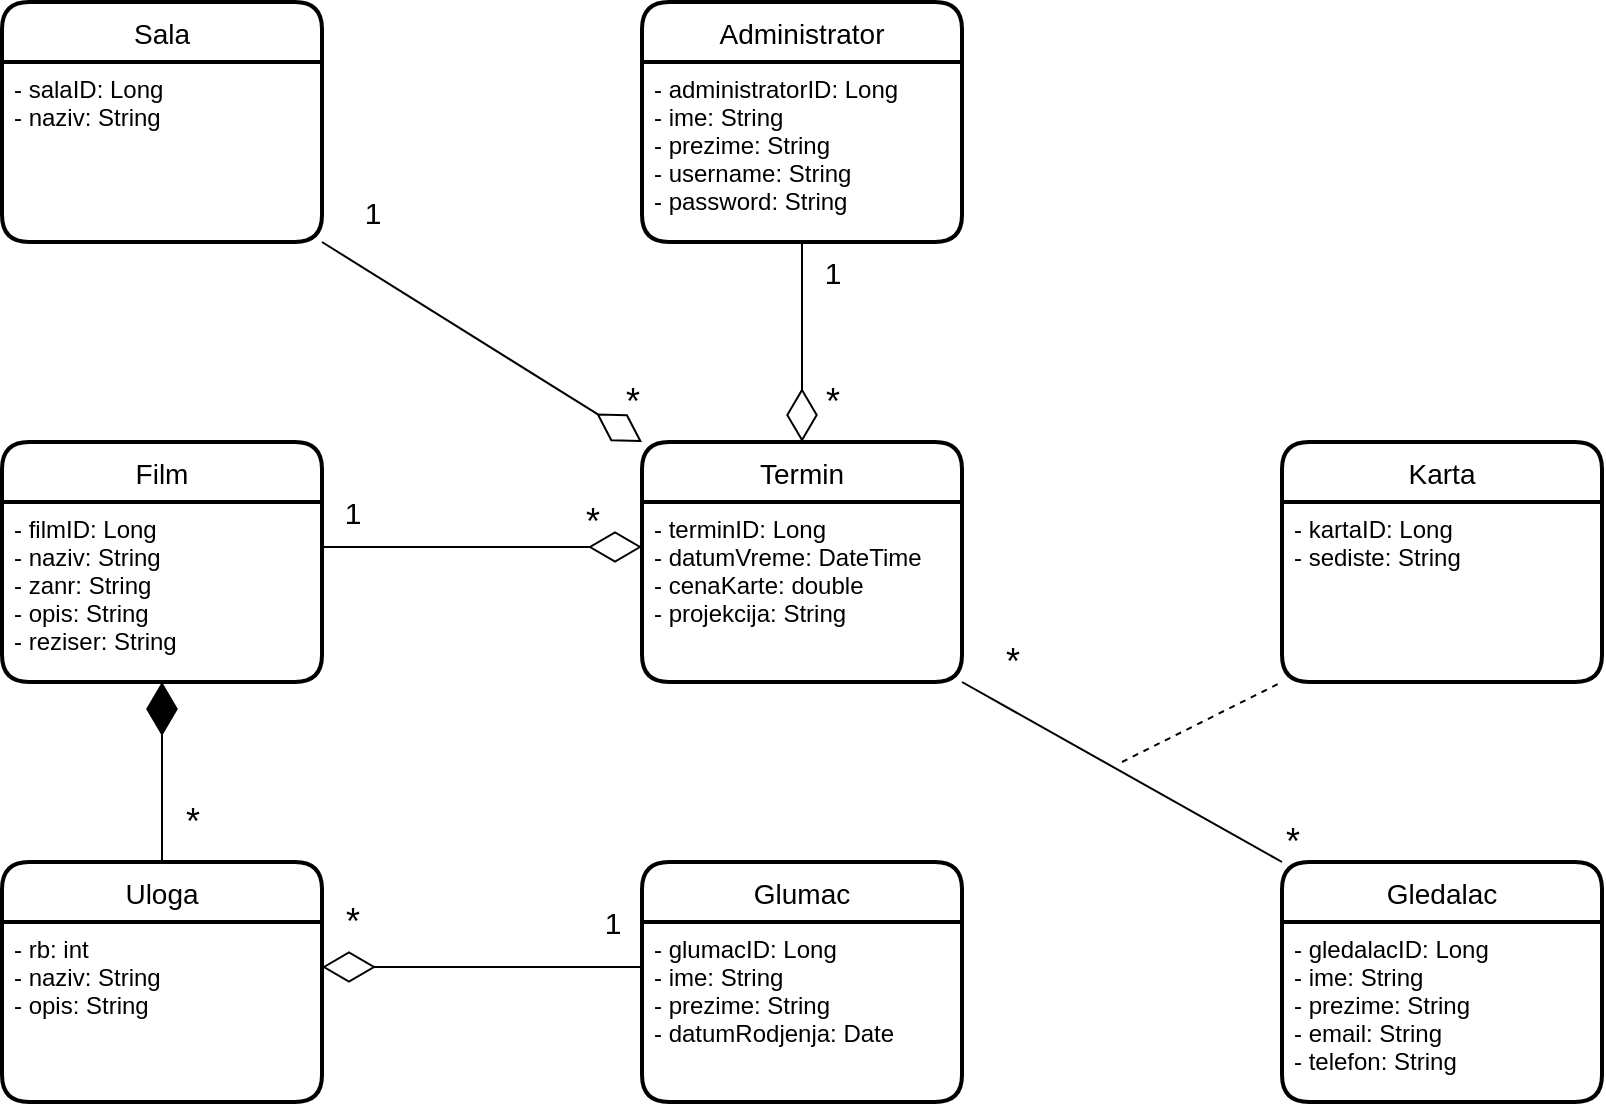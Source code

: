 <mxfile version="24.2.5" type="device">
  <diagram id="2RBffAXiTYxmFFUJ6-6b" name="Page-1">
    <mxGraphModel dx="1071" dy="548" grid="1" gridSize="10" guides="1" tooltips="1" connect="1" arrows="1" fold="1" page="1" pageScale="1" pageWidth="850" pageHeight="1100" math="0" shadow="0">
      <root>
        <mxCell id="0" />
        <mxCell id="1" parent="0" />
        <mxCell id="zhC7geiMekVrc6CajIfJ-1" value="Administrator" style="swimlane;childLayout=stackLayout;horizontal=1;startSize=30;horizontalStack=0;rounded=1;fontSize=14;fontStyle=0;strokeWidth=2;resizeParent=0;resizeLast=1;shadow=0;dashed=0;align=center;" parent="1" vertex="1">
          <mxGeometry x="370" y="100" width="160" height="120" as="geometry" />
        </mxCell>
        <mxCell id="zhC7geiMekVrc6CajIfJ-2" value="- administratorID: Long&#xa;- ime: String&#xa;- prezime: String&#xa;- username: String&#xa;- password: String" style="align=left;strokeColor=none;fillColor=none;spacingLeft=4;fontSize=12;verticalAlign=top;resizable=0;rotatable=0;part=1;" parent="zhC7geiMekVrc6CajIfJ-1" vertex="1">
          <mxGeometry y="30" width="160" height="90" as="geometry" />
        </mxCell>
        <mxCell id="zhC7geiMekVrc6CajIfJ-3" value="Termin" style="swimlane;childLayout=stackLayout;horizontal=1;startSize=30;horizontalStack=0;rounded=1;fontSize=14;fontStyle=0;strokeWidth=2;resizeParent=0;resizeLast=1;shadow=0;dashed=0;align=center;" parent="1" vertex="1">
          <mxGeometry x="370" y="320" width="160" height="120" as="geometry" />
        </mxCell>
        <mxCell id="zhC7geiMekVrc6CajIfJ-4" value="- terminID: Long&#xa;- datumVreme: DateTime&#xa;- cenaKarte: double&#xa;- projekcija: String" style="align=left;strokeColor=none;fillColor=none;spacingLeft=4;fontSize=12;verticalAlign=top;resizable=0;rotatable=0;part=1;" parent="zhC7geiMekVrc6CajIfJ-3" vertex="1">
          <mxGeometry y="30" width="160" height="90" as="geometry" />
        </mxCell>
        <mxCell id="zhC7geiMekVrc6CajIfJ-5" value="Karta" style="swimlane;childLayout=stackLayout;horizontal=1;startSize=30;horizontalStack=0;rounded=1;fontSize=14;fontStyle=0;strokeWidth=2;resizeParent=0;resizeLast=1;shadow=0;dashed=0;align=center;" parent="1" vertex="1">
          <mxGeometry x="690" y="320" width="160" height="120" as="geometry" />
        </mxCell>
        <mxCell id="zhC7geiMekVrc6CajIfJ-6" value="- kartaID: Long&#xa;- sediste: String" style="align=left;strokeColor=none;fillColor=none;spacingLeft=4;fontSize=12;verticalAlign=top;resizable=0;rotatable=0;part=1;" parent="zhC7geiMekVrc6CajIfJ-5" vertex="1">
          <mxGeometry y="30" width="160" height="90" as="geometry" />
        </mxCell>
        <mxCell id="zhC7geiMekVrc6CajIfJ-7" value="Gledalac" style="swimlane;childLayout=stackLayout;horizontal=1;startSize=30;horizontalStack=0;rounded=1;fontSize=14;fontStyle=0;strokeWidth=2;resizeParent=0;resizeLast=1;shadow=0;dashed=0;align=center;" parent="1" vertex="1">
          <mxGeometry x="690" y="530" width="160" height="120" as="geometry" />
        </mxCell>
        <mxCell id="zhC7geiMekVrc6CajIfJ-8" value="- gledalacID: Long&#xa;- ime: String&#xa;- prezime: String&#xa;- email: String&#xa;- telefon: String" style="align=left;strokeColor=none;fillColor=none;spacingLeft=4;fontSize=12;verticalAlign=top;resizable=0;rotatable=0;part=1;" parent="zhC7geiMekVrc6CajIfJ-7" vertex="1">
          <mxGeometry y="30" width="160" height="90" as="geometry" />
        </mxCell>
        <mxCell id="zhC7geiMekVrc6CajIfJ-9" value="Film" style="swimlane;childLayout=stackLayout;horizontal=1;startSize=30;horizontalStack=0;rounded=1;fontSize=14;fontStyle=0;strokeWidth=2;resizeParent=0;resizeLast=1;shadow=0;dashed=0;align=center;" parent="1" vertex="1">
          <mxGeometry x="50" y="320" width="160" height="120" as="geometry" />
        </mxCell>
        <mxCell id="zhC7geiMekVrc6CajIfJ-10" value="- filmID: Long&#xa;- naziv: String&#xa;- zanr: String&#xa;- opis: String&#xa;- reziser: String" style="align=left;strokeColor=none;fillColor=none;spacingLeft=4;fontSize=12;verticalAlign=top;resizable=0;rotatable=0;part=1;" parent="zhC7geiMekVrc6CajIfJ-9" vertex="1">
          <mxGeometry y="30" width="160" height="90" as="geometry" />
        </mxCell>
        <mxCell id="zhC7geiMekVrc6CajIfJ-13" value="Sala" style="swimlane;childLayout=stackLayout;horizontal=1;startSize=30;horizontalStack=0;rounded=1;fontSize=14;fontStyle=0;strokeWidth=2;resizeParent=0;resizeLast=1;shadow=0;dashed=0;align=center;" parent="1" vertex="1">
          <mxGeometry x="50" y="100" width="160" height="120" as="geometry" />
        </mxCell>
        <mxCell id="zhC7geiMekVrc6CajIfJ-14" value="- salaID: Long&#xa;- naziv: String" style="align=left;strokeColor=none;fillColor=none;spacingLeft=4;fontSize=12;verticalAlign=top;resizable=0;rotatable=0;part=1;" parent="zhC7geiMekVrc6CajIfJ-13" vertex="1">
          <mxGeometry y="30" width="160" height="90" as="geometry" />
        </mxCell>
        <mxCell id="zhC7geiMekVrc6CajIfJ-15" value="Uloga" style="swimlane;childLayout=stackLayout;horizontal=1;startSize=30;horizontalStack=0;rounded=1;fontSize=14;fontStyle=0;strokeWidth=2;resizeParent=0;resizeLast=1;shadow=0;dashed=0;align=center;" parent="1" vertex="1">
          <mxGeometry x="50" y="530" width="160" height="120" as="geometry" />
        </mxCell>
        <mxCell id="zhC7geiMekVrc6CajIfJ-16" value="- rb: int&#xa;- naziv: String&#xa;- opis: String" style="align=left;strokeColor=none;fillColor=none;spacingLeft=4;fontSize=12;verticalAlign=top;resizable=0;rotatable=0;part=1;" parent="zhC7geiMekVrc6CajIfJ-15" vertex="1">
          <mxGeometry y="30" width="160" height="90" as="geometry" />
        </mxCell>
        <mxCell id="zhC7geiMekVrc6CajIfJ-20" value="" style="endArrow=none;html=1;rounded=0;entryX=1;entryY=1;entryDx=0;entryDy=0;exitX=0;exitY=0;exitDx=0;exitDy=0;" parent="1" source="zhC7geiMekVrc6CajIfJ-7" target="zhC7geiMekVrc6CajIfJ-4" edge="1">
          <mxGeometry width="50" height="50" relative="1" as="geometry">
            <mxPoint x="220" y="382.5" as="sourcePoint" />
            <mxPoint x="380" y="382.5" as="targetPoint" />
          </mxGeometry>
        </mxCell>
        <mxCell id="zhC7geiMekVrc6CajIfJ-22" value="" style="endArrow=none;dashed=1;html=1;rounded=0;entryX=0;entryY=1;entryDx=0;entryDy=0;" parent="1" target="zhC7geiMekVrc6CajIfJ-6" edge="1">
          <mxGeometry width="50" height="50" relative="1" as="geometry">
            <mxPoint x="610" y="480" as="sourcePoint" />
            <mxPoint x="590" y="410" as="targetPoint" />
          </mxGeometry>
        </mxCell>
        <mxCell id="zhC7geiMekVrc6CajIfJ-23" value="" style="endArrow=diamondThin;endFill=1;endSize=24;html=1;rounded=0;exitX=0.5;exitY=0;exitDx=0;exitDy=0;entryX=0.5;entryY=1;entryDx=0;entryDy=0;" parent="1" source="zhC7geiMekVrc6CajIfJ-15" target="zhC7geiMekVrc6CajIfJ-10" edge="1">
          <mxGeometry width="160" relative="1" as="geometry">
            <mxPoint x="490" y="450" as="sourcePoint" />
            <mxPoint x="650" y="450" as="targetPoint" />
          </mxGeometry>
        </mxCell>
        <mxCell id="zhC7geiMekVrc6CajIfJ-24" value="1" style="text;html=1;align=center;verticalAlign=middle;resizable=0;points=[];autosize=1;strokeColor=none;fillColor=none;fontSize=15;" parent="1" vertex="1">
          <mxGeometry x="450" y="220" width="30" height="30" as="geometry" />
        </mxCell>
        <mxCell id="zhC7geiMekVrc6CajIfJ-25" value="1" style="text;html=1;align=center;verticalAlign=middle;resizable=0;points=[];autosize=1;strokeColor=none;fillColor=none;fontSize=15;" parent="1" vertex="1">
          <mxGeometry x="220" y="190" width="30" height="30" as="geometry" />
        </mxCell>
        <mxCell id="zhC7geiMekVrc6CajIfJ-26" value="1" style="text;html=1;align=center;verticalAlign=middle;resizable=0;points=[];autosize=1;strokeColor=none;fillColor=none;fontSize=15;" parent="1" vertex="1">
          <mxGeometry x="210" y="340" width="30" height="30" as="geometry" />
        </mxCell>
        <mxCell id="zhC7geiMekVrc6CajIfJ-27" value="*" style="text;html=1;align=center;verticalAlign=middle;resizable=0;points=[];autosize=1;strokeColor=none;fillColor=none;fontSize=18;" parent="1" vertex="1">
          <mxGeometry x="350" y="280" width="30" height="40" as="geometry" />
        </mxCell>
        <mxCell id="zhC7geiMekVrc6CajIfJ-28" value="*" style="text;html=1;align=center;verticalAlign=middle;resizable=0;points=[];autosize=1;strokeColor=none;fillColor=none;fontSize=18;" parent="1" vertex="1">
          <mxGeometry x="450" y="280" width="30" height="40" as="geometry" />
        </mxCell>
        <mxCell id="zhC7geiMekVrc6CajIfJ-29" value="*" style="text;html=1;align=center;verticalAlign=middle;resizable=0;points=[];autosize=1;strokeColor=none;fillColor=none;fontSize=18;" parent="1" vertex="1">
          <mxGeometry x="330" y="340" width="30" height="40" as="geometry" />
        </mxCell>
        <mxCell id="zhC7geiMekVrc6CajIfJ-30" value="*" style="text;html=1;align=center;verticalAlign=middle;resizable=0;points=[];autosize=1;strokeColor=none;fillColor=none;fontSize=18;" parent="1" vertex="1">
          <mxGeometry x="130" y="490" width="30" height="40" as="geometry" />
        </mxCell>
        <mxCell id="zhC7geiMekVrc6CajIfJ-31" value="*" style="text;html=1;align=center;verticalAlign=middle;resizable=0;points=[];autosize=1;strokeColor=none;fillColor=none;fontSize=18;" parent="1" vertex="1">
          <mxGeometry x="680" y="500" width="30" height="40" as="geometry" />
        </mxCell>
        <mxCell id="zhC7geiMekVrc6CajIfJ-32" value="*" style="text;html=1;align=center;verticalAlign=middle;resizable=0;points=[];autosize=1;strokeColor=none;fillColor=none;fontSize=18;" parent="1" vertex="1">
          <mxGeometry x="540" y="410" width="30" height="40" as="geometry" />
        </mxCell>
        <mxCell id="a9TjFDx1yc-Xo8rgNOm7-1" value="" style="endArrow=diamondThin;endFill=0;endSize=24;html=1;rounded=0;exitX=1;exitY=0.25;exitDx=0;exitDy=0;entryX=0;entryY=0.25;entryDx=0;entryDy=0;" parent="1" source="zhC7geiMekVrc6CajIfJ-10" target="zhC7geiMekVrc6CajIfJ-4" edge="1">
          <mxGeometry width="160" relative="1" as="geometry">
            <mxPoint x="370" y="400" as="sourcePoint" />
            <mxPoint x="530" y="400" as="targetPoint" />
          </mxGeometry>
        </mxCell>
        <mxCell id="a9TjFDx1yc-Xo8rgNOm7-2" value="" style="endArrow=diamondThin;endFill=0;endSize=24;html=1;rounded=0;exitX=0.5;exitY=1;exitDx=0;exitDy=0;entryX=0.5;entryY=0;entryDx=0;entryDy=0;" parent="1" source="zhC7geiMekVrc6CajIfJ-2" target="zhC7geiMekVrc6CajIfJ-3" edge="1">
          <mxGeometry width="160" relative="1" as="geometry">
            <mxPoint x="220" y="383" as="sourcePoint" />
            <mxPoint x="380" y="383" as="targetPoint" />
          </mxGeometry>
        </mxCell>
        <mxCell id="a9TjFDx1yc-Xo8rgNOm7-3" value="" style="endArrow=diamondThin;endFill=0;endSize=24;html=1;rounded=0;exitX=1;exitY=1;exitDx=0;exitDy=0;entryX=0;entryY=0;entryDx=0;entryDy=0;" parent="1" source="zhC7geiMekVrc6CajIfJ-14" target="zhC7geiMekVrc6CajIfJ-3" edge="1">
          <mxGeometry width="160" relative="1" as="geometry">
            <mxPoint x="630" y="250" as="sourcePoint" />
            <mxPoint x="640" y="300" as="targetPoint" />
          </mxGeometry>
        </mxCell>
        <mxCell id="2rslpLZ3dNbSy99_xP7U-1" value="Glumac" style="swimlane;childLayout=stackLayout;horizontal=1;startSize=30;horizontalStack=0;rounded=1;fontSize=14;fontStyle=0;strokeWidth=2;resizeParent=0;resizeLast=1;shadow=0;dashed=0;align=center;" vertex="1" parent="1">
          <mxGeometry x="370" y="530" width="160" height="120" as="geometry" />
        </mxCell>
        <mxCell id="2rslpLZ3dNbSy99_xP7U-2" value="- glumacID: Long&#xa;- ime: String&#xa;- prezime: String&#xa;- datumRodjenja: Date" style="align=left;strokeColor=none;fillColor=none;spacingLeft=4;fontSize=12;verticalAlign=top;resizable=0;rotatable=0;part=1;" vertex="1" parent="2rslpLZ3dNbSy99_xP7U-1">
          <mxGeometry y="30" width="160" height="90" as="geometry" />
        </mxCell>
        <mxCell id="2rslpLZ3dNbSy99_xP7U-3" value="" style="endArrow=diamondThin;endFill=0;endSize=24;html=1;rounded=0;exitX=0;exitY=0.25;exitDx=0;exitDy=0;entryX=1;entryY=0.25;entryDx=0;entryDy=0;" edge="1" parent="1" source="2rslpLZ3dNbSy99_xP7U-2" target="zhC7geiMekVrc6CajIfJ-16">
          <mxGeometry width="160" relative="1" as="geometry">
            <mxPoint x="220" y="383" as="sourcePoint" />
            <mxPoint x="380" y="383" as="targetPoint" />
          </mxGeometry>
        </mxCell>
        <mxCell id="2rslpLZ3dNbSy99_xP7U-4" value="*" style="text;html=1;align=center;verticalAlign=middle;resizable=0;points=[];autosize=1;strokeColor=none;fillColor=none;fontSize=18;" vertex="1" parent="1">
          <mxGeometry x="210" y="540" width="30" height="40" as="geometry" />
        </mxCell>
        <mxCell id="2rslpLZ3dNbSy99_xP7U-5" value="1" style="text;html=1;align=center;verticalAlign=middle;resizable=0;points=[];autosize=1;strokeColor=none;fillColor=none;fontSize=15;" vertex="1" parent="1">
          <mxGeometry x="340" y="545" width="30" height="30" as="geometry" />
        </mxCell>
      </root>
    </mxGraphModel>
  </diagram>
</mxfile>
